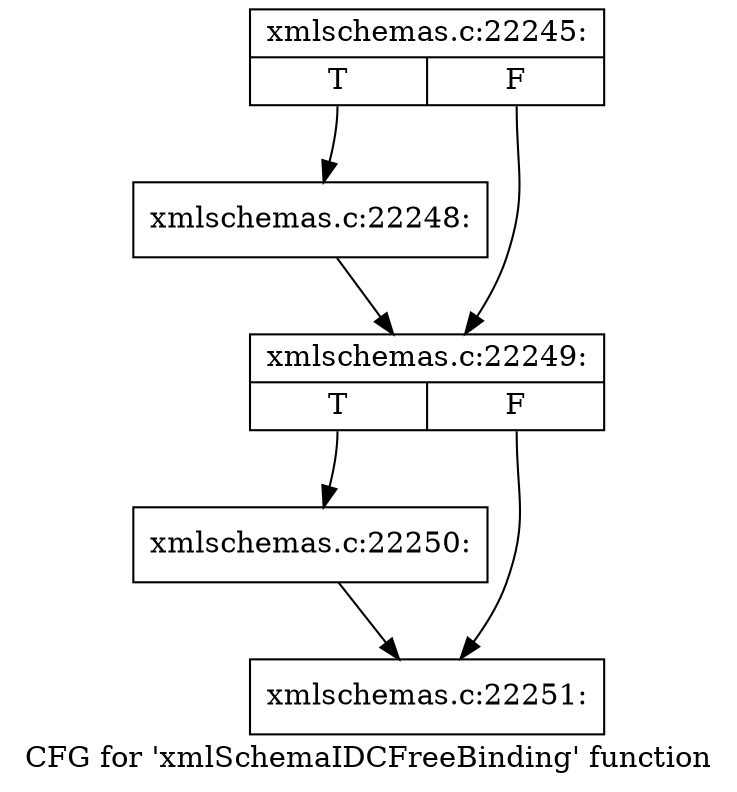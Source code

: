 digraph "CFG for 'xmlSchemaIDCFreeBinding' function" {
	label="CFG for 'xmlSchemaIDCFreeBinding' function";

	Node0x4984360 [shape=record,label="{xmlschemas.c:22245:|{<s0>T|<s1>F}}"];
	Node0x4984360:s0 -> Node0x5478290;
	Node0x4984360:s1 -> Node0x54782e0;
	Node0x5478290 [shape=record,label="{xmlschemas.c:22248:}"];
	Node0x5478290 -> Node0x54782e0;
	Node0x54782e0 [shape=record,label="{xmlschemas.c:22249:|{<s0>T|<s1>F}}"];
	Node0x54782e0:s0 -> Node0x5477480;
	Node0x54782e0:s1 -> Node0x5478b40;
	Node0x5477480 [shape=record,label="{xmlschemas.c:22250:}"];
	Node0x5477480 -> Node0x5478b40;
	Node0x5478b40 [shape=record,label="{xmlschemas.c:22251:}"];
}
